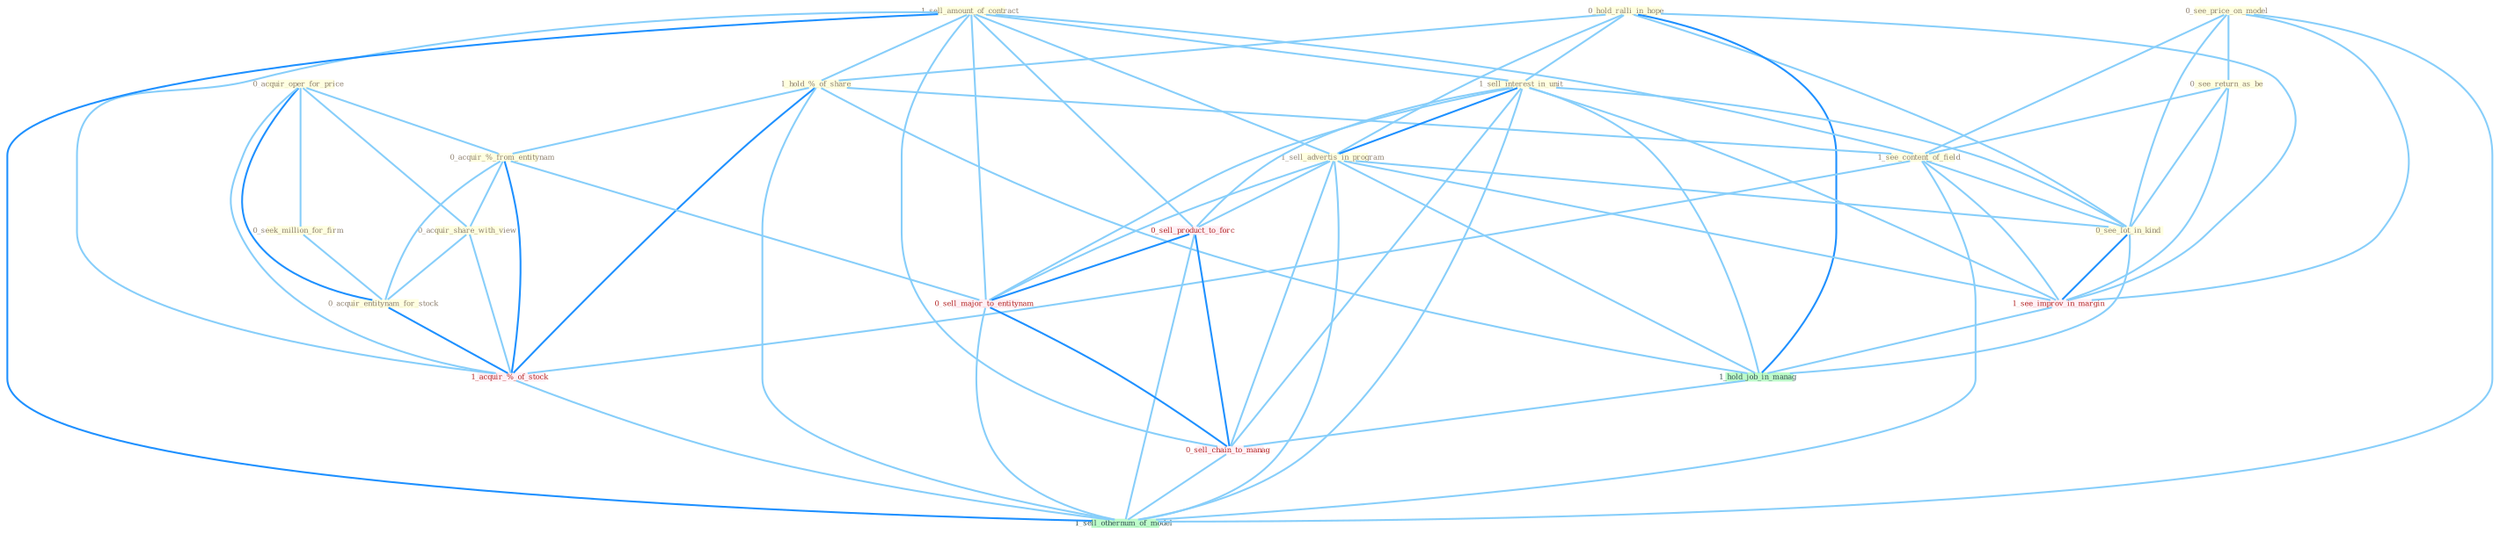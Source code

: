 Graph G{ 
    node
    [shape=polygon,style=filled,width=.5,height=.06,color="#BDFCC9",fixedsize=true,fontsize=4,
    fontcolor="#2f4f4f"];
    {node
    [color="#ffffe0", fontcolor="#8b7d6b"] "0_acquir_oper_for_price " "0_hold_ralli_in_hope " "1_sell_amount_of_contract " "1_hold_%_of_share " "1_sell_interest_in_unit " "1_sell_advertis_in_program " "0_see_price_on_model " "0_see_return_as_be " "0_acquir_%_from_entitynam " "0_seek_million_for_firm " "0_acquir_share_with_view " "1_see_content_of_field " "0_acquir_entitynam_for_stock " "0_see_lot_in_kind "}
{node [color="#fff0f5", fontcolor="#b22222"] "1_see_improv_in_margin " "1_acquir_%_of_stock " "0_sell_product_to_forc " "0_sell_major_to_entitynam " "0_sell_chain_to_manag "}
edge [color="#B0E2FF"];

	"0_acquir_oper_for_price " -- "0_acquir_%_from_entitynam " [w="1", color="#87cefa" ];
	"0_acquir_oper_for_price " -- "0_seek_million_for_firm " [w="1", color="#87cefa" ];
	"0_acquir_oper_for_price " -- "0_acquir_share_with_view " [w="1", color="#87cefa" ];
	"0_acquir_oper_for_price " -- "0_acquir_entitynam_for_stock " [w="2", color="#1e90ff" , len=0.8];
	"0_acquir_oper_for_price " -- "1_acquir_%_of_stock " [w="1", color="#87cefa" ];
	"0_hold_ralli_in_hope " -- "1_hold_%_of_share " [w="1", color="#87cefa" ];
	"0_hold_ralli_in_hope " -- "1_sell_interest_in_unit " [w="1", color="#87cefa" ];
	"0_hold_ralli_in_hope " -- "1_sell_advertis_in_program " [w="1", color="#87cefa" ];
	"0_hold_ralli_in_hope " -- "0_see_lot_in_kind " [w="1", color="#87cefa" ];
	"0_hold_ralli_in_hope " -- "1_see_improv_in_margin " [w="1", color="#87cefa" ];
	"0_hold_ralli_in_hope " -- "1_hold_job_in_manag " [w="2", color="#1e90ff" , len=0.8];
	"1_sell_amount_of_contract " -- "1_hold_%_of_share " [w="1", color="#87cefa" ];
	"1_sell_amount_of_contract " -- "1_sell_interest_in_unit " [w="1", color="#87cefa" ];
	"1_sell_amount_of_contract " -- "1_sell_advertis_in_program " [w="1", color="#87cefa" ];
	"1_sell_amount_of_contract " -- "1_see_content_of_field " [w="1", color="#87cefa" ];
	"1_sell_amount_of_contract " -- "1_acquir_%_of_stock " [w="1", color="#87cefa" ];
	"1_sell_amount_of_contract " -- "0_sell_product_to_forc " [w="1", color="#87cefa" ];
	"1_sell_amount_of_contract " -- "0_sell_major_to_entitynam " [w="1", color="#87cefa" ];
	"1_sell_amount_of_contract " -- "0_sell_chain_to_manag " [w="1", color="#87cefa" ];
	"1_sell_amount_of_contract " -- "1_sell_othernum_of_model " [w="2", color="#1e90ff" , len=0.8];
	"1_hold_%_of_share " -- "0_acquir_%_from_entitynam " [w="1", color="#87cefa" ];
	"1_hold_%_of_share " -- "1_see_content_of_field " [w="1", color="#87cefa" ];
	"1_hold_%_of_share " -- "1_acquir_%_of_stock " [w="2", color="#1e90ff" , len=0.8];
	"1_hold_%_of_share " -- "1_hold_job_in_manag " [w="1", color="#87cefa" ];
	"1_hold_%_of_share " -- "1_sell_othernum_of_model " [w="1", color="#87cefa" ];
	"1_sell_interest_in_unit " -- "1_sell_advertis_in_program " [w="2", color="#1e90ff" , len=0.8];
	"1_sell_interest_in_unit " -- "0_see_lot_in_kind " [w="1", color="#87cefa" ];
	"1_sell_interest_in_unit " -- "1_see_improv_in_margin " [w="1", color="#87cefa" ];
	"1_sell_interest_in_unit " -- "1_hold_job_in_manag " [w="1", color="#87cefa" ];
	"1_sell_interest_in_unit " -- "0_sell_product_to_forc " [w="1", color="#87cefa" ];
	"1_sell_interest_in_unit " -- "0_sell_major_to_entitynam " [w="1", color="#87cefa" ];
	"1_sell_interest_in_unit " -- "0_sell_chain_to_manag " [w="1", color="#87cefa" ];
	"1_sell_interest_in_unit " -- "1_sell_othernum_of_model " [w="1", color="#87cefa" ];
	"1_sell_advertis_in_program " -- "0_see_lot_in_kind " [w="1", color="#87cefa" ];
	"1_sell_advertis_in_program " -- "1_see_improv_in_margin " [w="1", color="#87cefa" ];
	"1_sell_advertis_in_program " -- "1_hold_job_in_manag " [w="1", color="#87cefa" ];
	"1_sell_advertis_in_program " -- "0_sell_product_to_forc " [w="1", color="#87cefa" ];
	"1_sell_advertis_in_program " -- "0_sell_major_to_entitynam " [w="1", color="#87cefa" ];
	"1_sell_advertis_in_program " -- "0_sell_chain_to_manag " [w="1", color="#87cefa" ];
	"1_sell_advertis_in_program " -- "1_sell_othernum_of_model " [w="1", color="#87cefa" ];
	"0_see_price_on_model " -- "0_see_return_as_be " [w="1", color="#87cefa" ];
	"0_see_price_on_model " -- "1_see_content_of_field " [w="1", color="#87cefa" ];
	"0_see_price_on_model " -- "0_see_lot_in_kind " [w="1", color="#87cefa" ];
	"0_see_price_on_model " -- "1_see_improv_in_margin " [w="1", color="#87cefa" ];
	"0_see_price_on_model " -- "1_sell_othernum_of_model " [w="1", color="#87cefa" ];
	"0_see_return_as_be " -- "1_see_content_of_field " [w="1", color="#87cefa" ];
	"0_see_return_as_be " -- "0_see_lot_in_kind " [w="1", color="#87cefa" ];
	"0_see_return_as_be " -- "1_see_improv_in_margin " [w="1", color="#87cefa" ];
	"0_acquir_%_from_entitynam " -- "0_acquir_share_with_view " [w="1", color="#87cefa" ];
	"0_acquir_%_from_entitynam " -- "0_acquir_entitynam_for_stock " [w="1", color="#87cefa" ];
	"0_acquir_%_from_entitynam " -- "1_acquir_%_of_stock " [w="2", color="#1e90ff" , len=0.8];
	"0_acquir_%_from_entitynam " -- "0_sell_major_to_entitynam " [w="1", color="#87cefa" ];
	"0_seek_million_for_firm " -- "0_acquir_entitynam_for_stock " [w="1", color="#87cefa" ];
	"0_acquir_share_with_view " -- "0_acquir_entitynam_for_stock " [w="1", color="#87cefa" ];
	"0_acquir_share_with_view " -- "1_acquir_%_of_stock " [w="1", color="#87cefa" ];
	"1_see_content_of_field " -- "0_see_lot_in_kind " [w="1", color="#87cefa" ];
	"1_see_content_of_field " -- "1_see_improv_in_margin " [w="1", color="#87cefa" ];
	"1_see_content_of_field " -- "1_acquir_%_of_stock " [w="1", color="#87cefa" ];
	"1_see_content_of_field " -- "1_sell_othernum_of_model " [w="1", color="#87cefa" ];
	"0_acquir_entitynam_for_stock " -- "1_acquir_%_of_stock " [w="2", color="#1e90ff" , len=0.8];
	"0_see_lot_in_kind " -- "1_see_improv_in_margin " [w="2", color="#1e90ff" , len=0.8];
	"0_see_lot_in_kind " -- "1_hold_job_in_manag " [w="1", color="#87cefa" ];
	"1_see_improv_in_margin " -- "1_hold_job_in_manag " [w="1", color="#87cefa" ];
	"1_acquir_%_of_stock " -- "1_sell_othernum_of_model " [w="1", color="#87cefa" ];
	"1_hold_job_in_manag " -- "0_sell_chain_to_manag " [w="1", color="#87cefa" ];
	"0_sell_product_to_forc " -- "0_sell_major_to_entitynam " [w="2", color="#1e90ff" , len=0.8];
	"0_sell_product_to_forc " -- "0_sell_chain_to_manag " [w="2", color="#1e90ff" , len=0.8];
	"0_sell_product_to_forc " -- "1_sell_othernum_of_model " [w="1", color="#87cefa" ];
	"0_sell_major_to_entitynam " -- "0_sell_chain_to_manag " [w="2", color="#1e90ff" , len=0.8];
	"0_sell_major_to_entitynam " -- "1_sell_othernum_of_model " [w="1", color="#87cefa" ];
	"0_sell_chain_to_manag " -- "1_sell_othernum_of_model " [w="1", color="#87cefa" ];
}